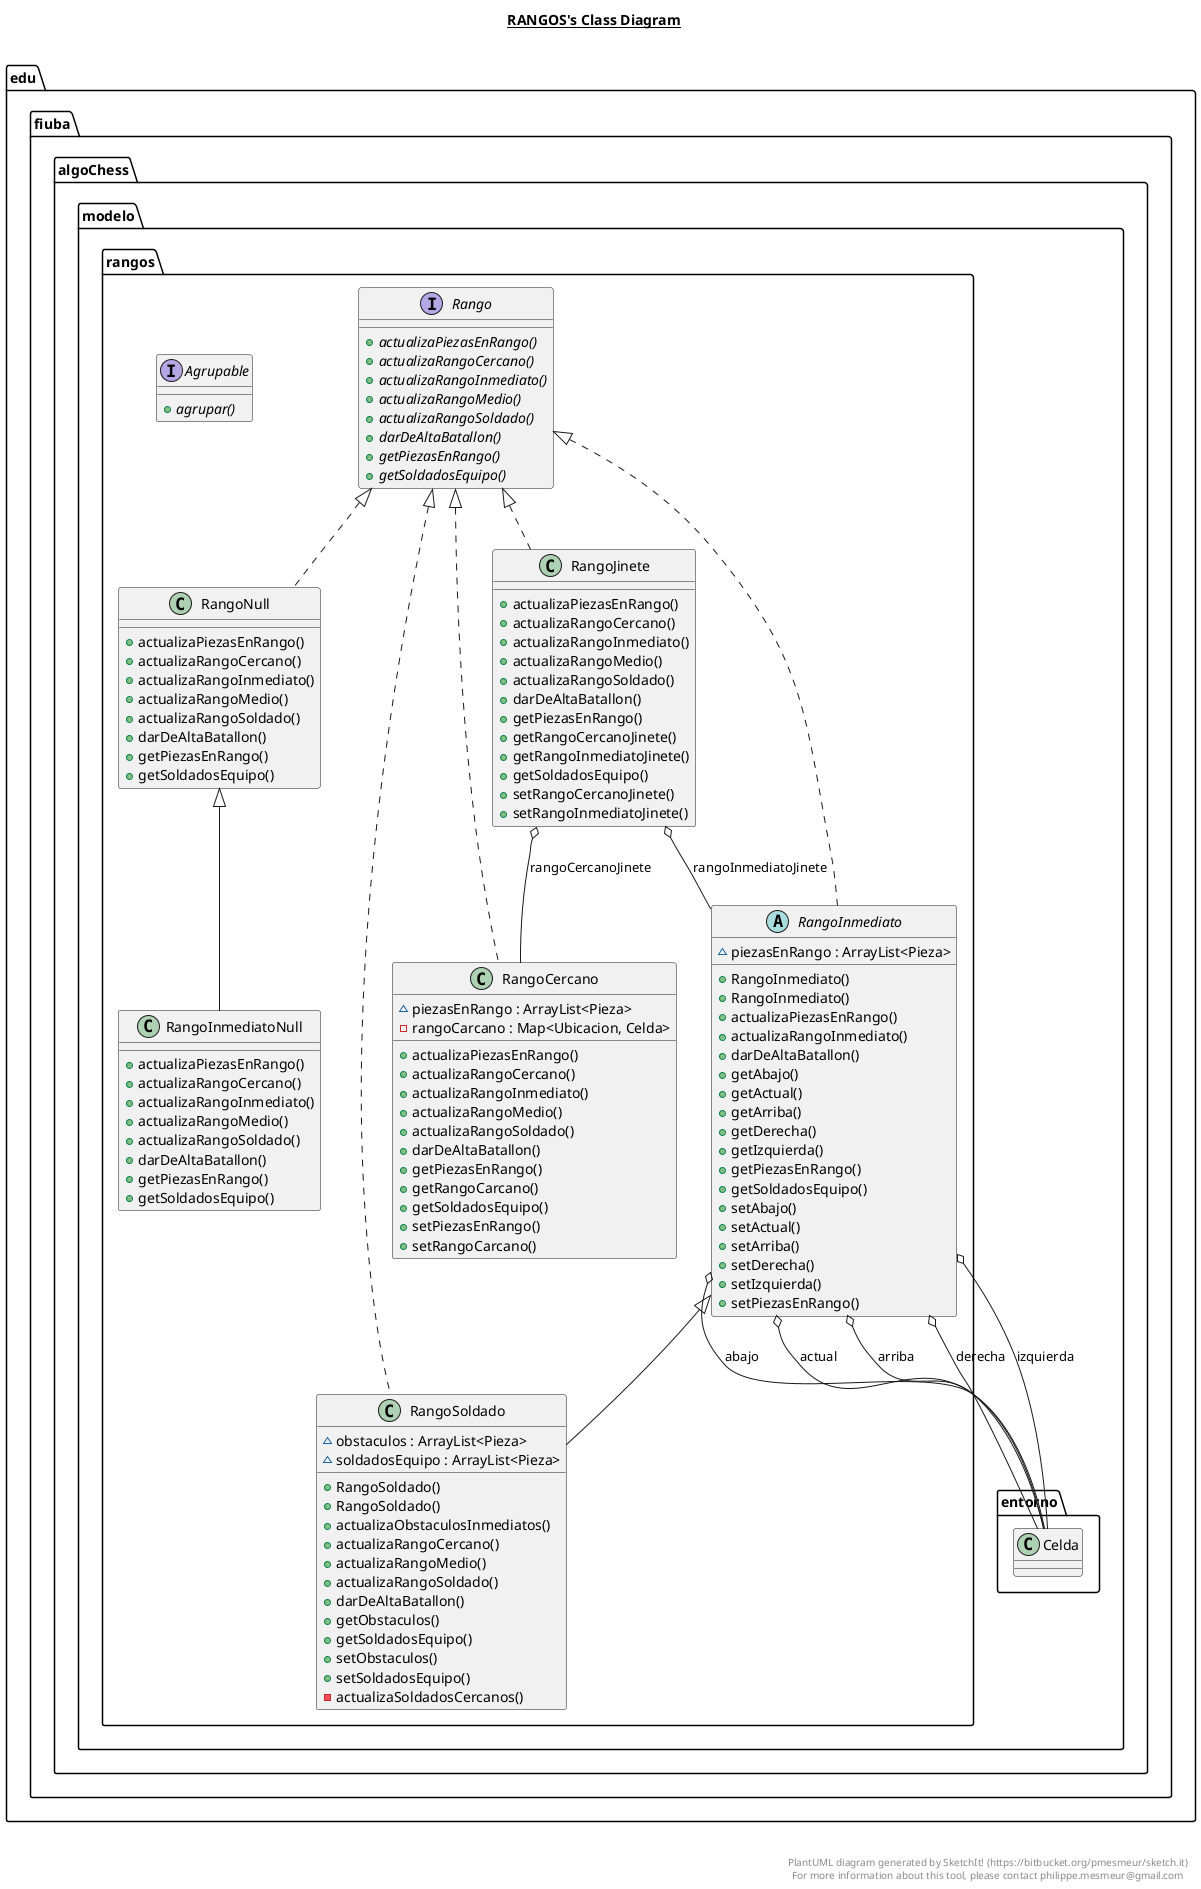 @startuml

title __RANGOS's Class Diagram__\n

  namespace edu.fiuba.algoChess {
    namespace modelo.rangos {
      interface edu.fiuba.algoChess.modelo.rangos.Agrupable {
          {abstract} + agrupar()
      }
    }
  }
  

  namespace edu.fiuba.algoChess {
    namespace modelo.rangos {
      interface edu.fiuba.algoChess.modelo.rangos.Rango {
          {abstract} + actualizaPiezasEnRango()
          {abstract} + actualizaRangoCercano()
          {abstract} + actualizaRangoInmediato()
          {abstract} + actualizaRangoMedio()
          {abstract} + actualizaRangoSoldado()
          {abstract} + darDeAltaBatallon()
          {abstract} + getPiezasEnRango()
          {abstract} + getSoldadosEquipo()
      }
    }
  }
  

  namespace edu.fiuba.algoChess {
    namespace modelo.rangos {
      class edu.fiuba.algoChess.modelo.rangos.RangoCercano {
          ~ piezasEnRango : ArrayList<Pieza>
          - rangoCarcano : Map<Ubicacion, Celda>
          + actualizaPiezasEnRango()
          + actualizaRangoCercano()
          + actualizaRangoInmediato()
          + actualizaRangoMedio()
          + actualizaRangoSoldado()
          + darDeAltaBatallon()
          + getPiezasEnRango()
          + getRangoCarcano()
          + getSoldadosEquipo()
          + setPiezasEnRango()
          + setRangoCarcano()
      }
    }
  }
  

  namespace edu.fiuba.algoChess {
    namespace modelo.rangos {
      abstract class edu.fiuba.algoChess.modelo.rangos.RangoInmediato {
          ~ piezasEnRango : ArrayList<Pieza>
          + RangoInmediato()
          + RangoInmediato()
          + actualizaPiezasEnRango()
          + actualizaRangoInmediato()
          + darDeAltaBatallon()
          + getAbajo()
          + getActual()
          + getArriba()
          + getDerecha()
          + getIzquierda()
          + getPiezasEnRango()
          + getSoldadosEquipo()
          + setAbajo()
          + setActual()
          + setArriba()
          + setDerecha()
          + setIzquierda()
          + setPiezasEnRango()
      }
    }
  }
  

  namespace edu.fiuba.algoChess {
    namespace modelo.rangos {
      class edu.fiuba.algoChess.modelo.rangos.RangoInmediatoNull {
          + actualizaPiezasEnRango()
          + actualizaRangoCercano()
          + actualizaRangoInmediato()
          + actualizaRangoMedio()
          + actualizaRangoSoldado()
          + darDeAltaBatallon()
          + getPiezasEnRango()
          + getSoldadosEquipo()
      }
    }
  }
  

  namespace edu.fiuba.algoChess {
    namespace modelo.rangos {
      class edu.fiuba.algoChess.modelo.rangos.RangoJinete {
          + actualizaPiezasEnRango()
          + actualizaRangoCercano()
          + actualizaRangoInmediato()
          + actualizaRangoMedio()
          + actualizaRangoSoldado()
          + darDeAltaBatallon()
          + getPiezasEnRango()
          + getRangoCercanoJinete()
          + getRangoInmediatoJinete()
          + getSoldadosEquipo()
          + setRangoCercanoJinete()
          + setRangoInmediatoJinete()
      }
    }
  }
  

  namespace edu.fiuba.algoChess {
    namespace modelo.rangos {
      class edu.fiuba.algoChess.modelo.rangos.RangoNull {
          + actualizaPiezasEnRango()
          + actualizaRangoCercano()
          + actualizaRangoInmediato()
          + actualizaRangoMedio()
          + actualizaRangoSoldado()
          + darDeAltaBatallon()
          + getPiezasEnRango()
          + getSoldadosEquipo()
      }
    }
  }
  

  namespace edu.fiuba.algoChess {
    namespace modelo.rangos {
      class edu.fiuba.algoChess.modelo.rangos.RangoSoldado {
          ~ obstaculos : ArrayList<Pieza>
          ~ soldadosEquipo : ArrayList<Pieza>
          + RangoSoldado()
          + RangoSoldado()
          + actualizaObstaculosInmediatos()
          + actualizaRangoCercano()
          + actualizaRangoMedio()
          + actualizaRangoSoldado()
          + darDeAltaBatallon()
          + getObstaculos()
          + getSoldadosEquipo()
          + setObstaculos()
          + setSoldadosEquipo()
          - actualizaSoldadosCercanos()
      }
    }
  }
  

  edu.fiuba.algoChess.modelo.rangos.RangoCercano .up.|> edu.fiuba.algoChess.modelo.rangos.Rango
  edu.fiuba.algoChess.modelo.rangos.RangoInmediato .up.|> edu.fiuba.algoChess.modelo.rangos.Rango
  edu.fiuba.algoChess.modelo.rangos.RangoInmediato o-- edu.fiuba.algoChess.modelo.entorno.Celda : abajo
  edu.fiuba.algoChess.modelo.rangos.RangoInmediato o-- edu.fiuba.algoChess.modelo.entorno.Celda : actual
  edu.fiuba.algoChess.modelo.rangos.RangoInmediato o-- edu.fiuba.algoChess.modelo.entorno.Celda : arriba
  edu.fiuba.algoChess.modelo.rangos.RangoInmediato o-- edu.fiuba.algoChess.modelo.entorno.Celda : derecha
  edu.fiuba.algoChess.modelo.rangos.RangoInmediato o-- edu.fiuba.algoChess.modelo.entorno.Celda : izquierda
  edu.fiuba.algoChess.modelo.rangos.RangoInmediatoNull -up-|> edu.fiuba.algoChess.modelo.rangos.RangoNull
  edu.fiuba.algoChess.modelo.rangos.RangoJinete .up.|> edu.fiuba.algoChess.modelo.rangos.Rango
  edu.fiuba.algoChess.modelo.rangos.RangoJinete o-- edu.fiuba.algoChess.modelo.rangos.RangoCercano : rangoCercanoJinete
  edu.fiuba.algoChess.modelo.rangos.RangoJinete o-- edu.fiuba.algoChess.modelo.rangos.RangoInmediato : rangoInmediatoJinete
  edu.fiuba.algoChess.modelo.rangos.RangoNull .up.|> edu.fiuba.algoChess.modelo.rangos.Rango
  edu.fiuba.algoChess.modelo.rangos.RangoSoldado .up.|> edu.fiuba.algoChess.modelo.rangos.Rango
  edu.fiuba.algoChess.modelo.rangos.RangoSoldado -up-|> edu.fiuba.algoChess.modelo.rangos.RangoInmediato


right footer


PlantUML diagram generated by SketchIt! (https://bitbucket.org/pmesmeur/sketch.it)
For more information about this tool, please contact philippe.mesmeur@gmail.com
endfooter

@enduml
